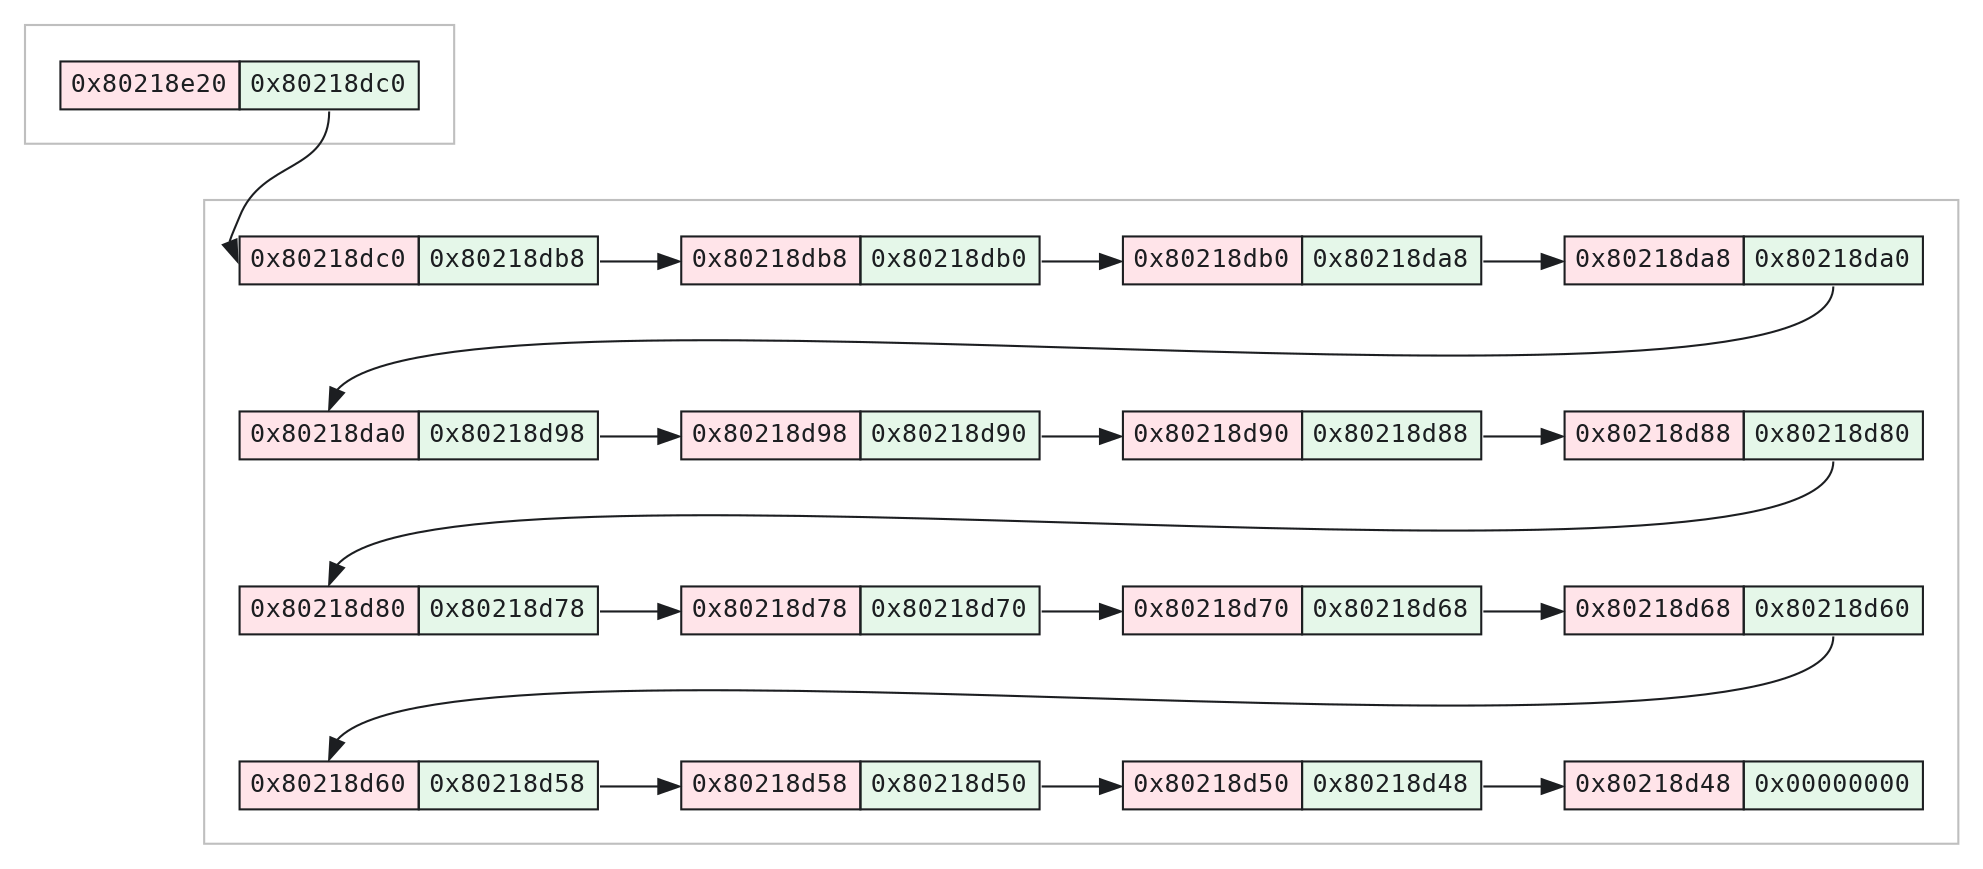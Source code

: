 digraph MemoryLayout {
    graph [bgcolor=transparent];
    rankdir=TB;
    splines=spline;
    nodesep=0.3;
    ranksep=0.6;
    node [shape=record, fontname="SF Mono,monospace", fontsize=12, margin=0.125, fontcolor="#1c1e21"];
    edge [fontname="SF Mono,monospace", fontsize=12, fontcolor="#1c1e21", color="#1c1e21"];

    subgraph cluster_g1_ {
        color="gray75";
        g1_node0 [shape=none, margin=0.125, label=<
            <TABLE BORDER="0" CELLBORDER="1" CELLSPACING="0" COLOR="#1c1e21">
                <TR>
                    <TD BGCOLOR="#FF2D551F" PORT="addr" ALIGN="LEFT" CELLPADDING="4"><FONT COLOR="#1c1e21">0x80218e20</FONT></TD>
                    <TD BGCOLOR="#34C7591F" PORT="next" ALIGN="LEFT" CELLPADDING="4"><FONT COLOR="#1c1e21">0x80218dc0</FONT></TD>
                </TR>
            </TABLE>
        >];

        subgraph row_g1__0 {
            rank = same;
            g1_node0;
        }

    }
    subgraph cluster_g2_ {
        color="gray75";
        g2_node0 [shape=none, margin=0.125, label=<
            <TABLE BORDER="0" CELLBORDER="1" CELLSPACING="0" COLOR="#1c1e21">
                <TR>
                    <TD BGCOLOR="#FF2D551F" PORT="addr" ALIGN="LEFT" CELLPADDING="4"><FONT COLOR="#1c1e21">0x80218d48</FONT></TD>
                    <TD BGCOLOR="#34C7591F" PORT="next" ALIGN="LEFT" CELLPADDING="4"><FONT COLOR="#1c1e21">0x00000000</FONT></TD>
                </TR>
            </TABLE>
        >];
        g2_node1 [shape=none, margin=0.125, label=<
            <TABLE BORDER="0" CELLBORDER="1" CELLSPACING="0" COLOR="#1c1e21">
                <TR>
                    <TD BGCOLOR="#FF2D551F" PORT="addr" ALIGN="LEFT" CELLPADDING="4"><FONT COLOR="#1c1e21">0x80218d50</FONT></TD>
                    <TD BGCOLOR="#34C7591F" PORT="val" ALIGN="LEFT" CELLPADDING="4"><FONT COLOR="#1c1e21">0x80218d48</FONT></TD>
                </TR>
            </TABLE>
        >];
        g2_node2 [shape=none, margin=0.125, label=<
            <TABLE BORDER="0" CELLBORDER="1" CELLSPACING="0" COLOR="#1c1e21">
                <TR>
                    <TD BGCOLOR="#FF2D551F" PORT="addr" ALIGN="LEFT" CELLPADDING="4"><FONT COLOR="#1c1e21">0x80218d58</FONT></TD>
                    <TD BGCOLOR="#34C7591F" PORT="val" ALIGN="LEFT" CELLPADDING="4"><FONT COLOR="#1c1e21">0x80218d50</FONT></TD>
                </TR>
            </TABLE>
        >];
        g2_node3 [shape=none, margin=0.125, label=<
            <TABLE BORDER="0" CELLBORDER="1" CELLSPACING="0" COLOR="#1c1e21">
                <TR>
                    <TD BGCOLOR="#FF2D551F" PORT="addr" ALIGN="LEFT" CELLPADDING="4"><FONT COLOR="#1c1e21">0x80218d60</FONT></TD>
                    <TD BGCOLOR="#34C7591F" PORT="val" ALIGN="LEFT" CELLPADDING="4"><FONT COLOR="#1c1e21">0x80218d58</FONT></TD>
                </TR>
            </TABLE>
        >];
        g2_node4 [shape=none, margin=0.125, label=<
            <TABLE BORDER="0" CELLBORDER="1" CELLSPACING="0" COLOR="#1c1e21">
                <TR>
                    <TD BGCOLOR="#FF2D551F" PORT="addr" ALIGN="LEFT" CELLPADDING="4"><FONT COLOR="#1c1e21">0x80218d68</FONT></TD>
                    <TD BGCOLOR="#34C7591F" PORT="val" ALIGN="LEFT" CELLPADDING="4"><FONT COLOR="#1c1e21">0x80218d60</FONT></TD>
                </TR>
            </TABLE>
        >];
        g2_node5 [shape=none, margin=0.125, label=<
            <TABLE BORDER="0" CELLBORDER="1" CELLSPACING="0" COLOR="#1c1e21">
                <TR>
                    <TD BGCOLOR="#FF2D551F" PORT="addr" ALIGN="LEFT" CELLPADDING="4"><FONT COLOR="#1c1e21">0x80218d70</FONT></TD>
                    <TD BGCOLOR="#34C7591F" PORT="val" ALIGN="LEFT" CELLPADDING="4"><FONT COLOR="#1c1e21">0x80218d68</FONT></TD>
                </TR>
            </TABLE>
        >];
        g2_node6 [shape=none, margin=0.125, label=<
            <TABLE BORDER="0" CELLBORDER="1" CELLSPACING="0" COLOR="#1c1e21">
                <TR>
                    <TD BGCOLOR="#FF2D551F" PORT="addr" ALIGN="LEFT" CELLPADDING="4"><FONT COLOR="#1c1e21">0x80218d78</FONT></TD>
                    <TD BGCOLOR="#34C7591F" PORT="val" ALIGN="LEFT" CELLPADDING="4"><FONT COLOR="#1c1e21">0x80218d70</FONT></TD>
                </TR>
            </TABLE>
        >];
        g2_node7 [shape=none, margin=0.125, label=<
            <TABLE BORDER="0" CELLBORDER="1" CELLSPACING="0" COLOR="#1c1e21">
                <TR>
                    <TD BGCOLOR="#FF2D551F" PORT="addr" ALIGN="LEFT" CELLPADDING="4"><FONT COLOR="#1c1e21">0x80218d80</FONT></TD>
                    <TD BGCOLOR="#34C7591F" PORT="val" ALIGN="LEFT" CELLPADDING="4"><FONT COLOR="#1c1e21">0x80218d78</FONT></TD>
                </TR>
            </TABLE>
        >];
        g2_node8 [shape=none, margin=0.125, label=<
            <TABLE BORDER="0" CELLBORDER="1" CELLSPACING="0" COLOR="#1c1e21">
                <TR>
                    <TD BGCOLOR="#FF2D551F" PORT="addr" ALIGN="LEFT" CELLPADDING="4"><FONT COLOR="#1c1e21">0x80218d88</FONT></TD>
                    <TD BGCOLOR="#34C7591F" PORT="val" ALIGN="LEFT" CELLPADDING="4"><FONT COLOR="#1c1e21">0x80218d80</FONT></TD>
                </TR>
            </TABLE>
        >];
        g2_node9 [shape=none, margin=0.125, label=<
            <TABLE BORDER="0" CELLBORDER="1" CELLSPACING="0" COLOR="#1c1e21">
                <TR>
                    <TD BGCOLOR="#FF2D551F" PORT="addr" ALIGN="LEFT" CELLPADDING="4"><FONT COLOR="#1c1e21">0x80218d90</FONT></TD>
                    <TD BGCOLOR="#34C7591F" PORT="val" ALIGN="LEFT" CELLPADDING="4"><FONT COLOR="#1c1e21">0x80218d88</FONT></TD>
                </TR>
            </TABLE>
        >];
        g2_node10 [shape=none, margin=0.125, label=<
            <TABLE BORDER="0" CELLBORDER="1" CELLSPACING="0" COLOR="#1c1e21">
                <TR>
                    <TD BGCOLOR="#FF2D551F" PORT="addr" ALIGN="LEFT" CELLPADDING="4"><FONT COLOR="#1c1e21">0x80218d98</FONT></TD>
                    <TD BGCOLOR="#34C7591F" PORT="val" ALIGN="LEFT" CELLPADDING="4"><FONT COLOR="#1c1e21">0x80218d90</FONT></TD>
                </TR>
            </TABLE>
        >];
        g2_node11 [shape=none, margin=0.125, label=<
            <TABLE BORDER="0" CELLBORDER="1" CELLSPACING="0" COLOR="#1c1e21">
                <TR>
                    <TD BGCOLOR="#FF2D551F" PORT="addr" ALIGN="LEFT" CELLPADDING="4"><FONT COLOR="#1c1e21">0x80218da0</FONT></TD>
                    <TD BGCOLOR="#34C7591F" PORT="val" ALIGN="LEFT" CELLPADDING="4"><FONT COLOR="#1c1e21">0x80218d98</FONT></TD>
                </TR>
            </TABLE>
        >];
        g2_node12 [shape=none, margin=0.125, label=<
            <TABLE BORDER="0" CELLBORDER="1" CELLSPACING="0" COLOR="#1c1e21">
                <TR>
                    <TD BGCOLOR="#FF2D551F" PORT="addr" ALIGN="LEFT" CELLPADDING="4"><FONT COLOR="#1c1e21">0x80218da8</FONT></TD>
                    <TD BGCOLOR="#34C7591F" PORT="val" ALIGN="LEFT" CELLPADDING="4"><FONT COLOR="#1c1e21">0x80218da0</FONT></TD>
                </TR>
            </TABLE>
        >];
        g2_node13 [shape=none, margin=0.125, label=<
            <TABLE BORDER="0" CELLBORDER="1" CELLSPACING="0" COLOR="#1c1e21">
                <TR>
                    <TD BGCOLOR="#FF2D551F" PORT="addr" ALIGN="LEFT" CELLPADDING="4"><FONT COLOR="#1c1e21">0x80218db0</FONT></TD>
                    <TD BGCOLOR="#34C7591F" PORT="val" ALIGN="LEFT" CELLPADDING="4"><FONT COLOR="#1c1e21">0x80218da8</FONT></TD>
                </TR>
            </TABLE>
        >];
        g2_node14 [shape=none, margin=0.125, label=<
            <TABLE BORDER="0" CELLBORDER="1" CELLSPACING="0" COLOR="#1c1e21">
                <TR>
                    <TD BGCOLOR="#FF2D551F" PORT="addr" ALIGN="LEFT" CELLPADDING="4"><FONT COLOR="#1c1e21">0x80218db8</FONT></TD>
                    <TD BGCOLOR="#34C7591F" PORT="val" ALIGN="LEFT" CELLPADDING="4"><FONT COLOR="#1c1e21">0x80218db0</FONT></TD>
                </TR>
            </TABLE>
        >];
        g2_node15 [shape=none, margin=0.125, label=<
            <TABLE BORDER="0" CELLBORDER="1" CELLSPACING="0" COLOR="#1c1e21">
                <TR>
                    <TD BGCOLOR="#FF2D551F" PORT="addr" ALIGN="LEFT" CELLPADDING="4"><FONT COLOR="#1c1e21">0x80218dc0</FONT></TD>
                    <TD BGCOLOR="#34C7591F" PORT="val" ALIGN="LEFT" CELLPADDING="4"><FONT COLOR="#1c1e21">0x80218db8</FONT></TD>
                </TR>
            </TABLE>
        >];

        subgraph row_g2__0 {
            rank = same;
            g2_node0;
            g2_node1;
            g2_node2;
            g2_node3;
        }
        subgraph row_g2__1 {
            rank = same;
            g2_node4;
            g2_node5;
            g2_node6;
            g2_node7;
        }
        subgraph row_g2__2 {
            rank = same;
            g2_node8;
            g2_node9;
            g2_node10;
            g2_node11;
        }
        subgraph row_g2__3 {
            rank = same;
            g2_node12;
            g2_node13;
            g2_node14;
            g2_node15;
        }

        g2_node0 -> g2_node4 [style=invis, constraint=false];
        g2_node4 -> g2_node8 [style=invis, constraint=false];
        g2_node8 -> g2_node12 [style=invis, constraint=false];
        g2_node1 -> g2_node5 [style=invis, constraint=false];
        g2_node5 -> g2_node9 [style=invis, constraint=false];
        g2_node9 -> g2_node13 [style=invis, constraint=false];
        g2_node2 -> g2_node6 [style=invis, constraint=false];
        g2_node6 -> g2_node10 [style=invis, constraint=false];
        g2_node10 -> g2_node14 [style=invis, constraint=false];
        g2_node3 -> g2_node7 [style=invis, constraint=false];
        g2_node7 -> g2_node11 [style=invis, constraint=false];
        g2_node11 -> g2_node15 [style=invis, constraint=false];
    }

    g1_node0:next -> g2_node15:addr;
    g2_node1:val -> g2_node0:addr;
    g2_node2:val -> g2_node1:addr;
    g2_node3:val -> g2_node2:addr;
    g2_node4:val -> g2_node3:addr;
    g2_node5:val -> g2_node4:addr;
    g2_node6:val -> g2_node5:addr;
    g2_node7:val -> g2_node6:addr;
    g2_node8:val -> g2_node7:addr;
    g2_node9:val -> g2_node8:addr;
    g2_node10:val -> g2_node9:addr;
    g2_node11:val -> g2_node10:addr;
    g2_node12:val -> g2_node11:addr;
    g2_node13:val -> g2_node12:addr;
    g2_node14:val -> g2_node13:addr;
    g2_node15:val -> g2_node14:addr;
}
